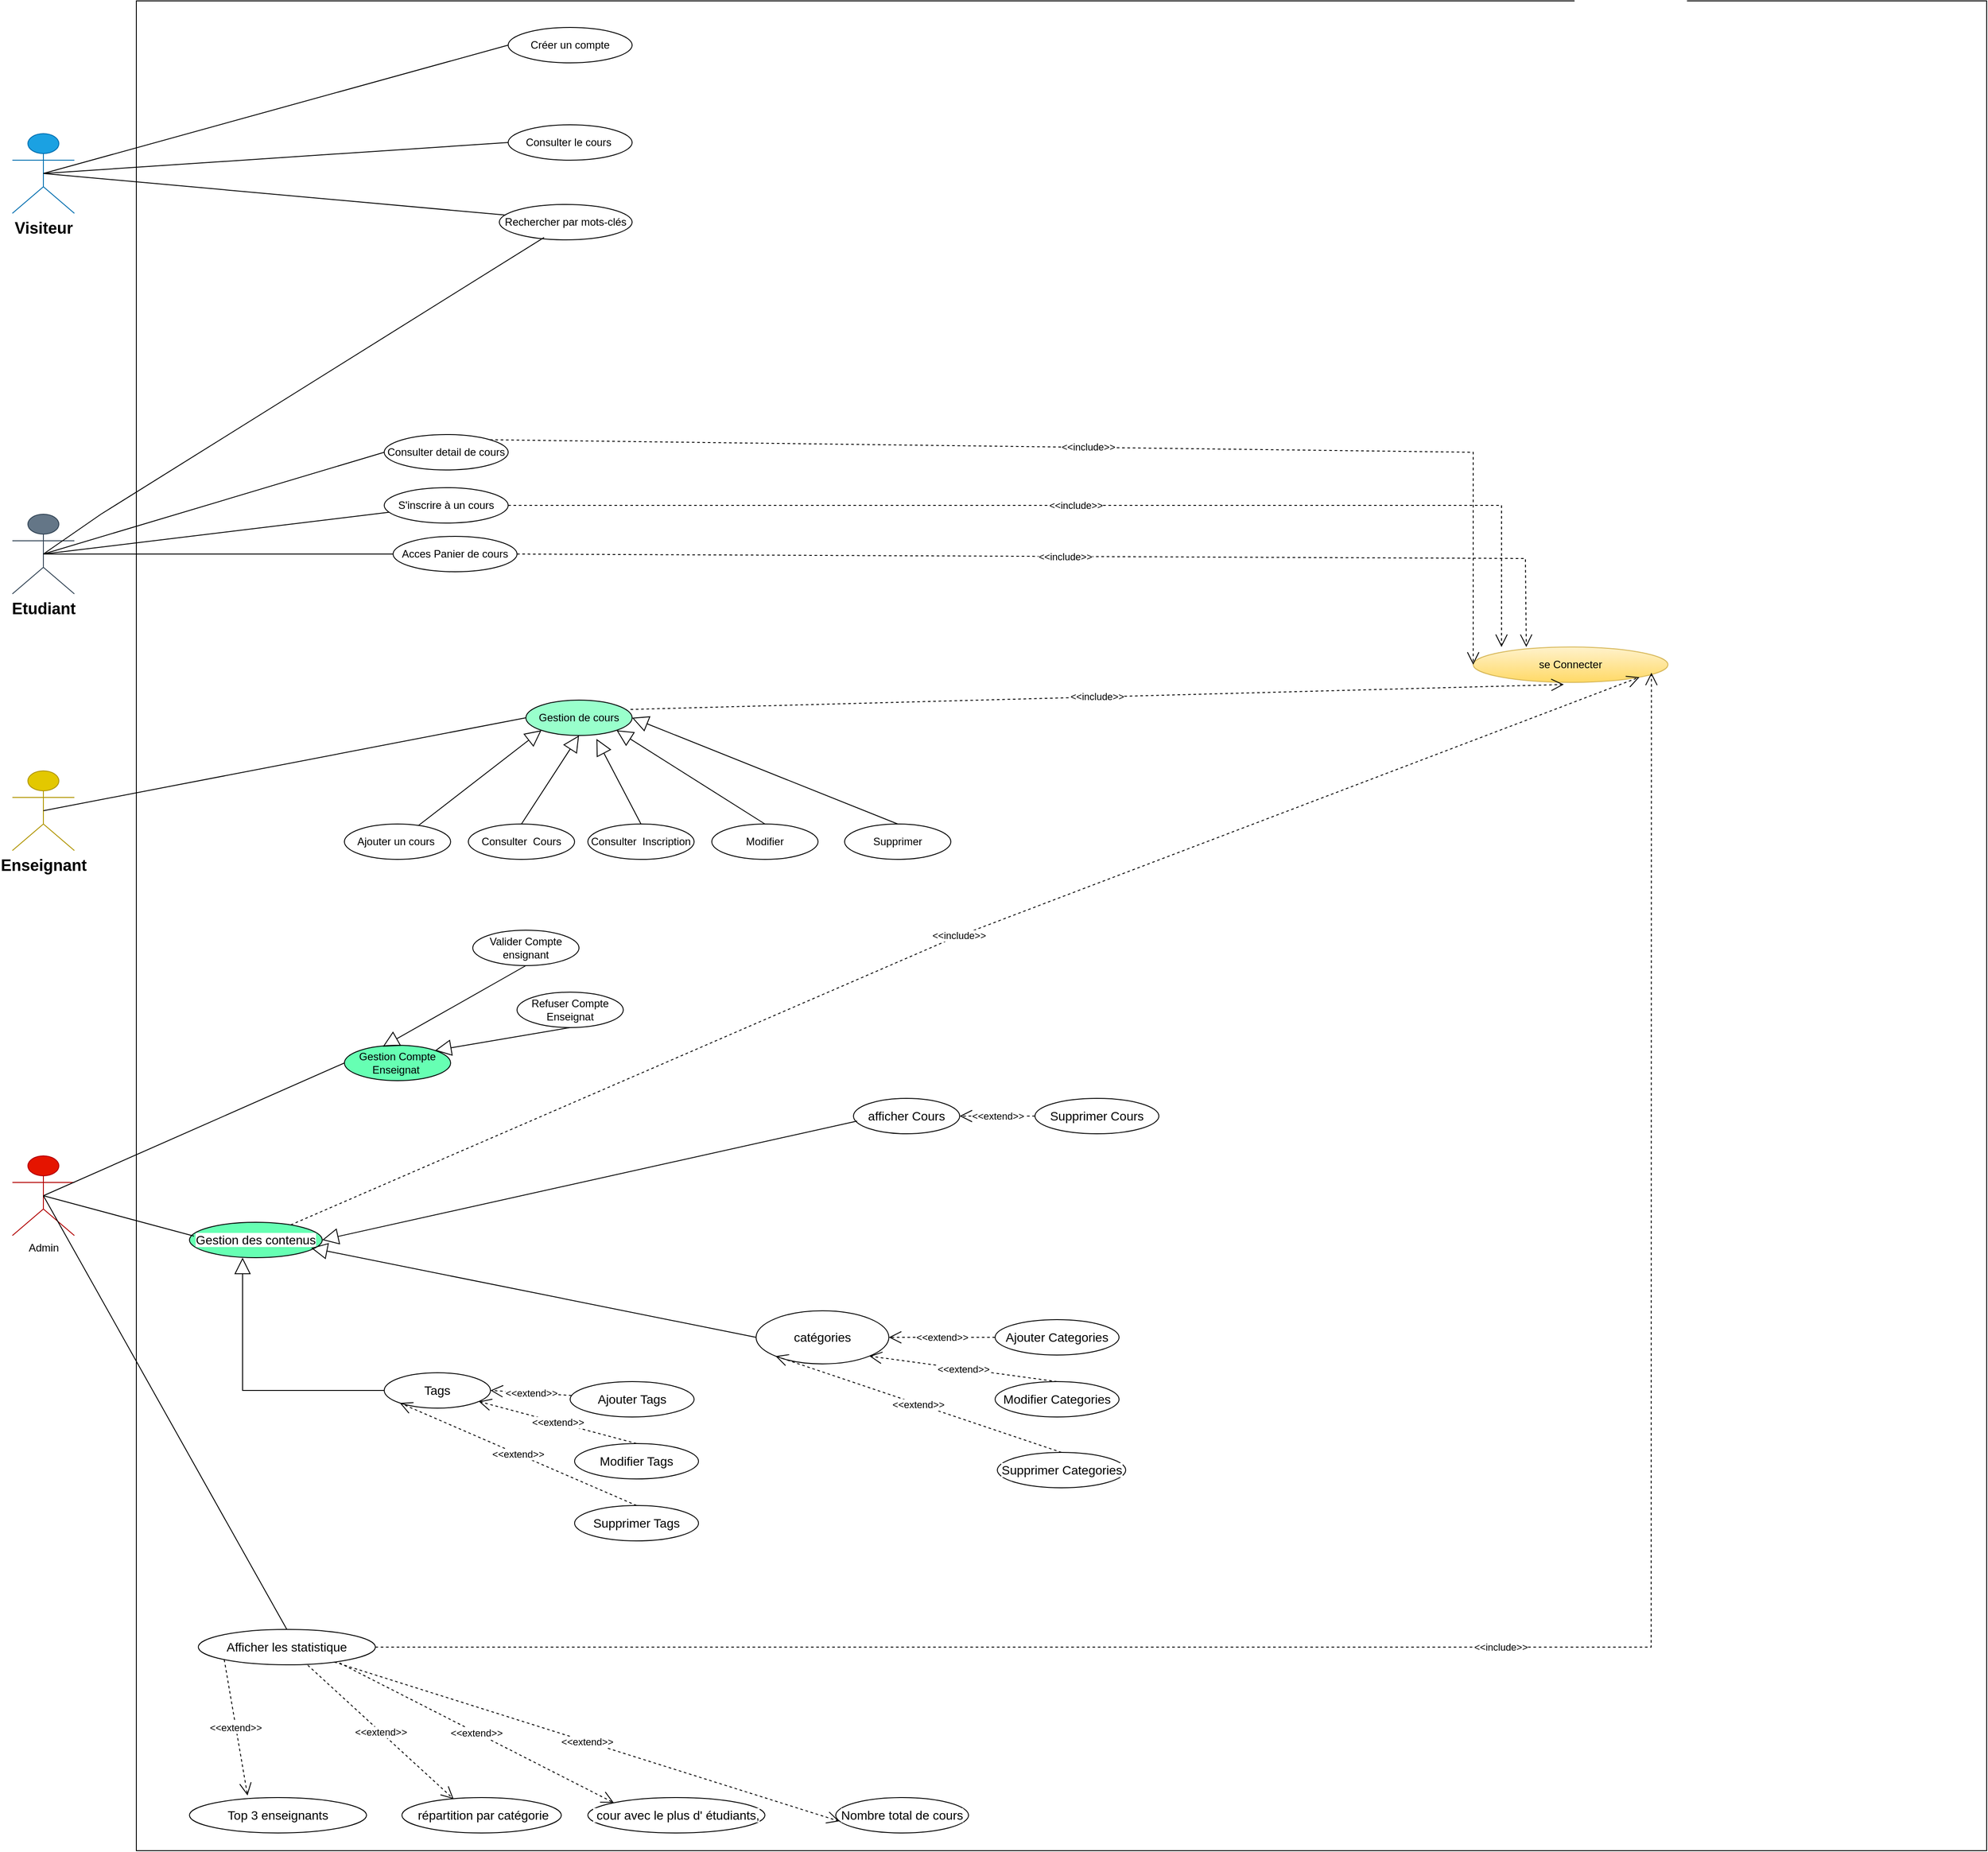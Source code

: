 <mxfile>
    <diagram id="JQPWEEREG0nAAQ0EoCUF" name="Page-1">
        <mxGraphModel dx="1007" dy="1904" grid="1" gridSize="10" guides="1" tooltips="1" connect="1" arrows="1" fold="1" page="1" pageScale="1" pageWidth="850" pageHeight="1100" background="#ffffff" math="0" shadow="0">
            <root>
                <mxCell id="0"/>
                <mxCell id="1" parent="0"/>
                <mxCell id="2" value="&lt;font style=&quot;font-size: 18px;&quot; color=&quot;#000000&quot;&gt;&lt;b&gt;Visiteur&lt;/b&gt;&lt;/font&gt;" style="shape=umlActor;verticalLabelPosition=bottom;verticalAlign=top;html=1;fillColor=#1ba1e2;strokeColor=#006EAF;fontColor=#ffffff;" parent="1" vertex="1">
                    <mxGeometry x="50" y="60" width="70" height="90" as="geometry"/>
                </mxCell>
                <mxCell id="3" value="&lt;font style=&quot;font-size: 18px;&quot; color=&quot;#000000&quot;&gt;&lt;b&gt;Enseignant&lt;/b&gt;&lt;/font&gt;" style="shape=umlActor;verticalLabelPosition=bottom;verticalAlign=top;html=1;strokeColor=#B09500;fillColor=#e3c800;fontColor=#000000;" parent="1" vertex="1">
                    <mxGeometry x="50" y="780" width="70" height="90" as="geometry"/>
                </mxCell>
                <mxCell id="4" value="&lt;font style=&quot;font-size: 18px;&quot; color=&quot;#000000&quot;&gt;&lt;b style=&quot;&quot;&gt;Etudiant&lt;/b&gt;&lt;/font&gt;" style="shape=umlActor;verticalLabelPosition=bottom;verticalAlign=top;html=1;fillColor=#647687;strokeColor=#314354;fontColor=#ffffff;" parent="1" vertex="1">
                    <mxGeometry x="50" y="490" width="70" height="90" as="geometry"/>
                </mxCell>
                <mxCell id="5" value="&lt;font color=&quot;#000000&quot;&gt;Admin&lt;/font&gt;" style="shape=umlActor;verticalLabelPosition=bottom;verticalAlign=top;html=1;fillColor=#e51400;strokeColor=#B20000;fontColor=#ffffff;" parent="1" vertex="1">
                    <mxGeometry x="50" y="1215" width="70" height="90" as="geometry"/>
                </mxCell>
                <mxCell id="6" value="" style="whiteSpace=wrap;html=1;aspect=fixed;fillColor=#FFFFFF;strokeColor=#000000;fontStyle=1" parent="1" vertex="1">
                    <mxGeometry x="190" y="-90" width="2090" height="2090" as="geometry"/>
                </mxCell>
                <mxCell id="7" value="&lt;font color=&quot;#000000&quot;&gt;Créer un compte&lt;/font&gt;" style="ellipse;whiteSpace=wrap;html=1;fillColor=#FFFFFF;strokeColor=#000000;" parent="1" vertex="1">
                    <mxGeometry x="610" y="-60" width="140" height="40" as="geometry"/>
                </mxCell>
                <mxCell id="8" value="&lt;font color=&quot;#000000&quot;&gt;Consulter le cours&amp;nbsp;&lt;/font&gt;" style="ellipse;whiteSpace=wrap;html=1;fillColor=#FFFFFF;strokeColor=#000000;" parent="1" vertex="1">
                    <mxGeometry x="610" y="50" width="140" height="40" as="geometry"/>
                </mxCell>
                <mxCell id="9" value="&lt;font color=&quot;#000000&quot;&gt;Rechercher par mots-clés&lt;/font&gt;" style="ellipse;whiteSpace=wrap;html=1;fillColor=#FFFFFF;strokeColor=#000000;" parent="1" vertex="1">
                    <mxGeometry x="600" y="140" width="150" height="40" as="geometry"/>
                </mxCell>
                <mxCell id="13" value="" style="endArrow=none;html=1;rounded=0;entryX=0;entryY=0.5;entryDx=0;entryDy=0;strokeColor=#000000;exitX=0.5;exitY=0.5;exitDx=0;exitDy=0;exitPerimeter=0;" parent="1" source="2" target="7" edge="1">
                    <mxGeometry width="50" height="50" relative="1" as="geometry">
                        <mxPoint x="220" y="90" as="sourcePoint"/>
                        <mxPoint x="420" y="170" as="targetPoint"/>
                    </mxGeometry>
                </mxCell>
                <mxCell id="14" value="" style="endArrow=none;html=1;rounded=0;entryX=0;entryY=0.5;entryDx=0;entryDy=0;strokeColor=#000000;exitX=0.5;exitY=0.5;exitDx=0;exitDy=0;exitPerimeter=0;" parent="1" source="2" target="8" edge="1">
                    <mxGeometry width="50" height="50" relative="1" as="geometry">
                        <mxPoint x="220" y="90" as="sourcePoint"/>
                        <mxPoint x="330" y="170" as="targetPoint"/>
                    </mxGeometry>
                </mxCell>
                <mxCell id="15" value="" style="endArrow=none;html=1;rounded=0;entryX=0.048;entryY=0.301;entryDx=0;entryDy=0;entryPerimeter=0;strokeColor=#000000;exitX=0.5;exitY=0.5;exitDx=0;exitDy=0;exitPerimeter=0;" parent="1" source="2" target="9" edge="1">
                    <mxGeometry width="50" height="50" relative="1" as="geometry">
                        <mxPoint x="220" y="90" as="sourcePoint"/>
                        <mxPoint x="350" y="180" as="targetPoint"/>
                    </mxGeometry>
                </mxCell>
                <mxCell id="17" value="&lt;font color=&quot;#000000&quot;&gt;Consulter detail de cours&lt;/font&gt;" style="ellipse;whiteSpace=wrap;html=1;fillColor=#FFFFFF;strokeColor=#000000;" parent="1" vertex="1">
                    <mxGeometry x="470" y="400" width="140" height="40" as="geometry"/>
                </mxCell>
                <mxCell id="18" value="&lt;font color=&quot;#000000&quot;&gt;S'inscrire à un cours&lt;/font&gt;" style="ellipse;whiteSpace=wrap;html=1;fillColor=#FFFFFF;strokeColor=#000000;" parent="1" vertex="1">
                    <mxGeometry x="470" y="460" width="140" height="40" as="geometry"/>
                </mxCell>
                <mxCell id="19" value="&lt;font color=&quot;#000000&quot;&gt;Acces Panier de cours&lt;/font&gt;" style="ellipse;whiteSpace=wrap;html=1;fillColor=#FFFFFF;strokeColor=#000000;" parent="1" vertex="1">
                    <mxGeometry x="480" y="515" width="140" height="40" as="geometry"/>
                </mxCell>
                <mxCell id="20" value="&lt;font color=&quot;#000000&quot;&gt;Gestion de cours&lt;/font&gt;" style="ellipse;whiteSpace=wrap;html=1;fillColor=#99FFCC;strokeColor=#000000;" parent="1" vertex="1">
                    <mxGeometry x="630" y="700" width="120" height="40" as="geometry"/>
                </mxCell>
                <mxCell id="21" value="&lt;font color=&quot;#000000&quot;&gt;Ajouter un cours&amp;nbsp;&lt;/font&gt;" style="ellipse;whiteSpace=wrap;html=1;fillColor=#FFFFFF;strokeColor=#000000;" parent="1" vertex="1">
                    <mxGeometry x="425" y="840" width="120" height="40" as="geometry"/>
                </mxCell>
                <mxCell id="22" value="&lt;font color=&quot;#000000&quot;&gt;Modifier&lt;/font&gt;" style="ellipse;whiteSpace=wrap;html=1;fillColor=#FFFFFF;strokeColor=#000000;" parent="1" vertex="1">
                    <mxGeometry x="840" y="840" width="120" height="40" as="geometry"/>
                </mxCell>
                <mxCell id="23" value="&lt;font color=&quot;#000000&quot;&gt;Supprimer&lt;/font&gt;" style="ellipse;whiteSpace=wrap;html=1;fillColor=#FFFFFF;strokeColor=#000000;" parent="1" vertex="1">
                    <mxGeometry x="990" y="840" width="120" height="40" as="geometry"/>
                </mxCell>
                <mxCell id="24" value="&lt;font color=&quot;#000000&quot;&gt;Consulter&amp;nbsp; Inscription&lt;/font&gt;" style="ellipse;whiteSpace=wrap;html=1;fillColor=#FFFFFF;strokeColor=#000000;" parent="1" vertex="1">
                    <mxGeometry x="700" y="840" width="120" height="40" as="geometry"/>
                </mxCell>
                <mxCell id="31" value="&lt;font color=&quot;#000000&quot;&gt;Gestion Compte Enseignat&amp;nbsp;&lt;/font&gt;" style="ellipse;whiteSpace=wrap;html=1;strokeColor=#000000;fillColor=#66FFB3;" parent="1" vertex="1">
                    <mxGeometry x="425" y="1090" width="120" height="40" as="geometry"/>
                </mxCell>
                <mxCell id="32" value="&lt;span style=&quot;font-family: &amp;quot;Nunito Sans&amp;quot;, sans-serif; font-size: 14px; text-align: left; background-color: rgb(255, 255, 255);&quot;&gt;&lt;font color=&quot;#000000&quot;&gt;Gestion des contenus&lt;/font&gt;&lt;/span&gt;" style="ellipse;whiteSpace=wrap;html=1;strokeColor=#000000;fillColor=#66FFB3;" parent="1" vertex="1">
                    <mxGeometry x="250" y="1290" width="150" height="40" as="geometry"/>
                </mxCell>
                <mxCell id="33" value="&lt;span style=&quot;font-family: &amp;quot;Nunito Sans&amp;quot;, sans-serif; font-size: 14px; text-align: left; background-color: rgb(255, 255, 255);&quot;&gt;&lt;font color=&quot;#000000&quot;&gt;afficher Cours&lt;/font&gt;&lt;/span&gt;" style="ellipse;whiteSpace=wrap;html=1;strokeColor=#000000;fillColor=#FFFFFF;" parent="1" vertex="1">
                    <mxGeometry x="1000" y="1150" width="120" height="40" as="geometry"/>
                </mxCell>
                <mxCell id="34" value="&lt;span style=&quot;font-family: &amp;quot;Nunito Sans&amp;quot;, sans-serif; font-size: 14px; text-align: left; background-color: rgb(255, 255, 255);&quot;&gt;&lt;font color=&quot;#000000&quot;&gt;&amp;nbsp;catégories&amp;nbsp;&lt;/font&gt;&lt;/span&gt;" style="ellipse;whiteSpace=wrap;html=1;strokeColor=#000000;fillColor=#FFFFFF;" parent="1" vertex="1">
                    <mxGeometry x="890" y="1390" width="150" height="60" as="geometry"/>
                </mxCell>
                <mxCell id="35" value="&lt;span style=&quot;font-family: &amp;quot;Nunito Sans&amp;quot;, sans-serif; font-size: 14px; text-align: left; background-color: rgb(255, 255, 255);&quot;&gt;&lt;font color=&quot;#000000&quot;&gt;Tags&lt;/font&gt;&lt;/span&gt;" style="ellipse;whiteSpace=wrap;html=1;strokeColor=#000000;fillColor=#FFFFFF;" parent="1" vertex="1">
                    <mxGeometry x="470" y="1460" width="120" height="40" as="geometry"/>
                </mxCell>
                <mxCell id="36" value="&lt;div style=&quot;text-align: left;&quot;&gt;&lt;span style=&quot;color: light-dark(rgb(0, 0, 0), rgb(255, 255, 255)); font-size: 14px; background-color: rgb(255, 255, 255);&quot;&gt;&lt;font face=&quot;Nunito Sans, sans-serif&quot;&gt;Afficher les statistique&lt;/font&gt;&lt;/span&gt;&lt;/div&gt;" style="ellipse;whiteSpace=wrap;html=1;strokeColor=#000000;fillColor=#FFFFFF;" parent="1" vertex="1">
                    <mxGeometry x="260" y="1750" width="200" height="40" as="geometry"/>
                </mxCell>
                <mxCell id="37" value="&lt;span style=&quot;font-family: &amp;quot;Nunito Sans&amp;quot;, sans-serif; font-size: 14px; text-align: left; background-color: rgb(255, 255, 255);&quot;&gt;&lt;font color=&quot;#000000&quot;&gt;Nombre total de cours&lt;/font&gt;&lt;/span&gt;" style="ellipse;whiteSpace=wrap;html=1;strokeColor=#000000;fillColor=#FFFFFF;" parent="1" vertex="1">
                    <mxGeometry x="980" y="1940" width="150" height="40" as="geometry"/>
                </mxCell>
                <mxCell id="38" value="&lt;span style=&quot;font-family: &amp;quot;Nunito Sans&amp;quot;, sans-serif; font-size: 14px; text-align: left; background-color: rgb(255, 255, 255);&quot;&gt;&lt;font color=&quot;#000000&quot;&gt;&amp;nbsp;répartition par catégorie&lt;/font&gt;&lt;/span&gt;" style="ellipse;whiteSpace=wrap;html=1;strokeColor=#000000;fillColor=#FFFFFF;" parent="1" vertex="1">
                    <mxGeometry x="490" y="1940" width="180" height="40" as="geometry"/>
                </mxCell>
                <mxCell id="39" value="&lt;span style=&quot;font-family: &amp;quot;Nunito Sans&amp;quot;, sans-serif; font-size: 14px; text-align: left; background-color: rgb(255, 255, 255);&quot;&gt;&lt;font color=&quot;#000000&quot;&gt;&amp;nbsp;cour avec le plus d' étudiants,&lt;/font&gt;&lt;/span&gt;" style="ellipse;whiteSpace=wrap;html=1;strokeColor=#000000;fillColor=#FFFFFF;" parent="1" vertex="1">
                    <mxGeometry x="700" y="1940" width="200" height="40" as="geometry"/>
                </mxCell>
                <mxCell id="40" value="&lt;span style=&quot;font-family: &amp;quot;Nunito Sans&amp;quot;, sans-serif; font-size: 14px; text-align: left; background-color: rgb(255, 255, 255);&quot;&gt;&lt;font color=&quot;#000000&quot;&gt;Top 3 enseignants&lt;/font&gt;&lt;/span&gt;" style="ellipse;whiteSpace=wrap;html=1;strokeColor=#000000;fillColor=#FFFFFF;" parent="1" vertex="1">
                    <mxGeometry x="250" y="1940" width="200" height="40" as="geometry"/>
                </mxCell>
                <mxCell id="41" value="&lt;div style=&quot;text-align: left;&quot;&gt;&lt;font color=&quot;#000000&quot; face=&quot;Nunito Sans, sans-serif&quot;&gt;&lt;span style=&quot;font-size: 14px; background-color: rgb(255, 255, 255);&quot;&gt;Supprimer Cours&lt;/span&gt;&lt;/font&gt;&lt;/div&gt;" style="ellipse;whiteSpace=wrap;html=1;strokeColor=#000000;fillColor=#FFFFFF;" parent="1" vertex="1">
                    <mxGeometry x="1205" y="1150" width="140" height="40" as="geometry"/>
                </mxCell>
                <mxCell id="42" value="" style="endArrow=none;html=1;rounded=0;entryX=0;entryY=0.5;entryDx=0;entryDy=0;strokeColor=#000000;exitX=0.5;exitY=0.5;exitDx=0;exitDy=0;exitPerimeter=0;" parent="1" source="5" target="31" edge="1">
                    <mxGeometry width="50" height="50" relative="1" as="geometry">
                        <mxPoint x="190" y="1270" as="sourcePoint"/>
                        <mxPoint x="260" y="1220" as="targetPoint"/>
                        <Array as="points"/>
                    </mxGeometry>
                </mxCell>
                <mxCell id="43" value="" style="endArrow=none;html=1;rounded=0;entryX=0.034;entryY=0.391;entryDx=0;entryDy=0;entryPerimeter=0;strokeColor=#000000;exitX=0.5;exitY=0.5;exitDx=0;exitDy=0;exitPerimeter=0;" parent="1" source="5" target="32" edge="1">
                    <mxGeometry width="50" height="50" relative="1" as="geometry">
                        <mxPoint x="190" y="1270" as="sourcePoint"/>
                        <mxPoint x="270" y="1220" as="targetPoint"/>
                    </mxGeometry>
                </mxCell>
                <mxCell id="44" value="" style="endArrow=none;html=1;rounded=0;entryX=0.5;entryY=0;entryDx=0;entryDy=0;strokeColor=#000000;exitX=0.5;exitY=0.5;exitDx=0;exitDy=0;exitPerimeter=0;" parent="1" source="5" target="36" edge="1">
                    <mxGeometry width="50" height="50" relative="1" as="geometry">
                        <mxPoint x="190" y="1270" as="sourcePoint"/>
                        <mxPoint x="265" y="1316" as="targetPoint"/>
                        <Array as="points"/>
                    </mxGeometry>
                </mxCell>
                <mxCell id="45" value="&lt;font style=&quot;background-color: rgb(255, 255, 255);&quot; color=&quot;#000000&quot;&gt;&amp;lt;&amp;lt;extend&amp;gt;&amp;gt;&lt;/font&gt;" style="endArrow=open;endSize=12;dashed=1;html=1;rounded=0;entryX=0.027;entryY=0.669;entryDx=0;entryDy=0;entryPerimeter=0;strokeColor=#000000;" parent="1" source="36" target="37" edge="1">
                    <mxGeometry width="160" relative="1" as="geometry">
                        <mxPoint x="380" y="1750" as="sourcePoint"/>
                        <mxPoint x="540" y="1750" as="targetPoint"/>
                    </mxGeometry>
                </mxCell>
                <mxCell id="46" value="&lt;font style=&quot;background-color: rgb(255, 255, 255);&quot; color=&quot;#000000&quot;&gt;&amp;lt;&amp;lt;extend&amp;gt;&amp;gt;&lt;/font&gt;" style="endArrow=open;endSize=12;dashed=1;html=1;rounded=0;strokeColor=#000000;exitX=0.618;exitY=1.011;exitDx=0;exitDy=0;exitPerimeter=0;entryX=0.324;entryY=0.04;entryDx=0;entryDy=0;entryPerimeter=0;" parent="1" source="36" target="38" edge="1">
                    <mxGeometry width="160" relative="1" as="geometry">
                        <mxPoint x="380" y="1780" as="sourcePoint"/>
                        <mxPoint x="496" y="1958" as="targetPoint"/>
                    </mxGeometry>
                </mxCell>
                <mxCell id="47" value="&lt;font style=&quot;background-color: rgb(255, 255, 255);&quot; color=&quot;#000000&quot;&gt;&amp;lt;&amp;lt;extend&amp;gt;&amp;gt;&lt;/font&gt;" style="endArrow=open;endSize=12;dashed=1;html=1;rounded=0;entryX=0;entryY=0;entryDx=0;entryDy=0;exitX=0.797;exitY=0.947;exitDx=0;exitDy=0;exitPerimeter=0;strokeColor=#000000;" parent="1" source="36" target="39" edge="1">
                    <mxGeometry width="160" relative="1" as="geometry">
                        <mxPoint x="470" y="1720" as="sourcePoint"/>
                        <mxPoint x="556" y="1768" as="targetPoint"/>
                        <Array as="points"/>
                    </mxGeometry>
                </mxCell>
                <mxCell id="48" value="&lt;font style=&quot;background-color: rgb(255, 255, 255);&quot; color=&quot;#000000&quot;&gt;&amp;lt;&amp;lt;extend&amp;gt;&amp;gt;&lt;/font&gt;" style="endArrow=open;endSize=12;dashed=1;html=1;rounded=0;entryX=0.328;entryY=-0.06;entryDx=0;entryDy=0;strokeColor=#000000;entryPerimeter=0;exitX=0;exitY=1;exitDx=0;exitDy=0;" parent="1" source="36" target="40" edge="1">
                    <mxGeometry width="160" relative="1" as="geometry">
                        <mxPoint x="455" y="1729" as="sourcePoint"/>
                        <mxPoint x="550" y="1820" as="targetPoint"/>
                    </mxGeometry>
                </mxCell>
                <mxCell id="49" value="" style="endArrow=block;endSize=16;endFill=0;html=1;rounded=0;entryX=1;entryY=0.5;entryDx=0;entryDy=0;exitX=0.035;exitY=0.641;exitDx=0;exitDy=0;exitPerimeter=0;strokeColor=#000000;" parent="1" source="33" target="32" edge="1">
                    <mxGeometry width="160" relative="1" as="geometry">
                        <mxPoint x="270" y="1390" as="sourcePoint"/>
                        <mxPoint x="430" y="1390" as="targetPoint"/>
                    </mxGeometry>
                </mxCell>
                <mxCell id="50" value="" style="endArrow=block;endSize=16;endFill=0;html=1;rounded=0;entryX=0.916;entryY=0.724;entryDx=0;entryDy=0;exitX=0;exitY=0.5;exitDx=0;exitDy=0;entryPerimeter=0;strokeColor=#000000;" parent="1" source="34" target="32" edge="1">
                    <mxGeometry width="160" relative="1" as="geometry">
                        <mxPoint x="494" y="1276" as="sourcePoint"/>
                        <mxPoint x="410" y="1320" as="targetPoint"/>
                    </mxGeometry>
                </mxCell>
                <mxCell id="51" value="" style="endArrow=block;endSize=16;endFill=0;html=1;rounded=0;entryX=0.4;entryY=1;entryDx=0;entryDy=0;exitX=0;exitY=0.5;exitDx=0;exitDy=0;entryPerimeter=0;strokeColor=#000000;" parent="1" source="35" target="32" edge="1">
                    <mxGeometry width="160" relative="1" as="geometry">
                        <mxPoint x="490" y="1340" as="sourcePoint"/>
                        <mxPoint x="397" y="1329" as="targetPoint"/>
                        <Array as="points">
                            <mxPoint x="310" y="1480"/>
                        </Array>
                    </mxGeometry>
                </mxCell>
                <mxCell id="53" value="" style="endArrow=none;html=1;rounded=0;entryX=0.337;entryY=0.932;entryDx=0;entryDy=0;entryPerimeter=0;strokeColor=#000000;exitX=0.5;exitY=0.5;exitDx=0;exitDy=0;exitPerimeter=0;" parent="1" source="4" target="9" edge="1">
                    <mxGeometry width="50" height="50" relative="1" as="geometry">
                        <mxPoint x="170" y="540" as="sourcePoint"/>
                        <mxPoint x="520" y="420" as="targetPoint"/>
                        <Array as="points">
                            <mxPoint x="150" y="490"/>
                        </Array>
                    </mxGeometry>
                </mxCell>
                <mxCell id="55" value="" style="endArrow=block;endSize=16;endFill=0;html=1;rounded=0;entryX=1;entryY=1;entryDx=0;entryDy=0;exitX=0.5;exitY=0;exitDx=0;exitDy=0;strokeColor=#000000;" parent="1" source="22" target="20" edge="1">
                    <mxGeometry width="160" relative="1" as="geometry">
                        <mxPoint x="669" y="746" as="sourcePoint"/>
                        <mxPoint x="585" y="790" as="targetPoint"/>
                    </mxGeometry>
                </mxCell>
                <mxCell id="56" value="" style="endArrow=block;endSize=16;endFill=0;html=1;rounded=0;exitX=0.5;exitY=0;exitDx=0;exitDy=0;strokeColor=#000000;entryX=1;entryY=0.5;entryDx=0;entryDy=0;" parent="1" source="23" edge="1" target="20">
                    <mxGeometry width="160" relative="1" as="geometry">
                        <mxPoint x="715" y="760" as="sourcePoint"/>
                        <mxPoint x="605" y="800" as="targetPoint"/>
                    </mxGeometry>
                </mxCell>
                <mxCell id="57" value="" style="endArrow=block;endSize=16;endFill=0;html=1;rounded=0;entryX=0.664;entryY=1.096;entryDx=0;entryDy=0;entryPerimeter=0;strokeColor=#000000;exitX=0.5;exitY=0;exitDx=0;exitDy=0;" parent="1" source="24" target="20" edge="1">
                    <mxGeometry width="160" relative="1" as="geometry">
                        <mxPoint x="705" y="850" as="sourcePoint"/>
                        <mxPoint x="615" y="810" as="targetPoint"/>
                    </mxGeometry>
                </mxCell>
                <mxCell id="64" value="&lt;font style=&quot;background-color: rgb(255, 255, 255);&quot; color=&quot;#000000&quot;&gt;&amp;lt;&amp;lt;extend&amp;gt;&amp;gt;&lt;/font&gt;" style="endArrow=open;endSize=12;dashed=1;html=1;rounded=0;strokeColor=#000000;" parent="1" source="41" target="33" edge="1">
                    <mxGeometry width="160" relative="1" as="geometry">
                        <mxPoint x="757" y="1310" as="sourcePoint"/>
                        <mxPoint x="605" y="1283" as="targetPoint"/>
                    </mxGeometry>
                </mxCell>
                <mxCell id="65" value="" style="endArrow=none;html=1;rounded=0;entryX=0;entryY=0.5;entryDx=0;entryDy=0;strokeColor=#000000;exitX=0.5;exitY=0.5;exitDx=0;exitDy=0;exitPerimeter=0;" parent="1" source="3" target="20" edge="1">
                    <mxGeometry width="50" height="50" relative="1" as="geometry">
                        <mxPoint x="160" y="840" as="sourcePoint"/>
                        <mxPoint x="210" y="790" as="targetPoint"/>
                    </mxGeometry>
                </mxCell>
                <mxCell id="67" value="" style="endArrow=none;html=1;rounded=0;entryX=0;entryY=0.5;entryDx=0;entryDy=0;strokeColor=#000000;exitX=0.5;exitY=0.5;exitDx=0;exitDy=0;exitPerimeter=0;" parent="1" source="4" target="17" edge="1">
                    <mxGeometry width="50" height="50" relative="1" as="geometry">
                        <mxPoint x="170" y="540" as="sourcePoint"/>
                        <mxPoint x="230" y="550" as="targetPoint"/>
                    </mxGeometry>
                </mxCell>
                <mxCell id="68" value="" style="endArrow=none;html=1;rounded=0;strokeColor=#000000;exitX=0.5;exitY=0.5;exitDx=0;exitDy=0;exitPerimeter=0;" parent="1" source="4" target="18" edge="1">
                    <mxGeometry width="50" height="50" relative="1" as="geometry">
                        <mxPoint x="170" y="540" as="sourcePoint"/>
                        <mxPoint x="320" y="518" as="targetPoint"/>
                    </mxGeometry>
                </mxCell>
                <mxCell id="69" value="" style="endArrow=none;html=1;rounded=0;entryX=0;entryY=0.5;entryDx=0;entryDy=0;strokeColor=#000000;exitX=0.5;exitY=0.5;exitDx=0;exitDy=0;exitPerimeter=0;" parent="1" source="4" target="19" edge="1">
                    <mxGeometry width="50" height="50" relative="1" as="geometry">
                        <mxPoint x="170" y="540" as="sourcePoint"/>
                        <mxPoint x="328" y="584" as="targetPoint"/>
                    </mxGeometry>
                </mxCell>
                <mxCell id="70" value="&lt;font color=&quot;#000000&quot;&gt;se Connecter&lt;/font&gt;" style="ellipse;whiteSpace=wrap;html=1;strokeColor=#d6b656;fillColor=#fff2cc;gradientColor=#ffd966;" parent="1" vertex="1">
                    <mxGeometry x="1700" y="640" width="220" height="40" as="geometry"/>
                </mxCell>
                <mxCell id="72" value="&lt;font style=&quot;background-color: rgb(255, 255, 255);&quot; color=&quot;#000000&quot;&gt;&amp;lt;&amp;lt;include&amp;gt;&amp;gt;&lt;/font&gt;" style="endArrow=open;endSize=12;dashed=1;html=1;rounded=0;exitX=1;exitY=0;exitDx=0;exitDy=0;strokeColor=#000000;entryX=0;entryY=0.5;entryDx=0;entryDy=0;" parent="1" source="17" target="70" edge="1">
                    <mxGeometry width="160" relative="1" as="geometry">
                        <mxPoint x="700" y="432.5" as="sourcePoint"/>
                        <mxPoint x="1700" y="650" as="targetPoint"/>
                        <Array as="points">
                            <mxPoint x="1700" y="420"/>
                        </Array>
                    </mxGeometry>
                </mxCell>
                <mxCell id="73" value="&lt;font style=&quot;background-color: rgb(255, 255, 255);&quot; color=&quot;#000000&quot;&gt;&amp;lt;&amp;lt;include&amp;gt;&amp;gt;&lt;/font&gt;" style="endArrow=open;endSize=12;dashed=1;html=1;rounded=0;strokeColor=#000000;" parent="1" source="18" edge="1">
                    <mxGeometry width="160" relative="1" as="geometry">
                        <mxPoint x="412" y="496" as="sourcePoint"/>
                        <mxPoint x="1732" y="640" as="targetPoint"/>
                        <Array as="points">
                            <mxPoint x="1732" y="480"/>
                        </Array>
                    </mxGeometry>
                </mxCell>
                <mxCell id="74" value="&lt;font style=&quot;background-color: rgb(255, 255, 255);&quot; color=&quot;#000000&quot;&gt;&amp;lt;&amp;lt;include&amp;gt;&amp;gt;&lt;/font&gt;" style="endArrow=open;endSize=12;dashed=1;html=1;rounded=0;exitX=1;exitY=0.5;exitDx=0;exitDy=0;strokeColor=#000000;" parent="1" source="19" edge="1">
                    <mxGeometry width="160" relative="1" as="geometry">
                        <mxPoint x="498" y="569" as="sourcePoint"/>
                        <mxPoint x="1760" y="640" as="targetPoint"/>
                        <Array as="points">
                            <mxPoint x="1759" y="540"/>
                        </Array>
                    </mxGeometry>
                </mxCell>
                <mxCell id="75" value="&lt;font style=&quot;background-color: rgb(255, 255, 255);&quot; color=&quot;#000000&quot;&gt;&amp;lt;&amp;lt;include&amp;gt;&amp;gt;&lt;/font&gt;" style="endArrow=open;endSize=12;dashed=1;html=1;rounded=0;entryX=0.465;entryY=1.06;entryDx=0;entryDy=0;exitX=0.985;exitY=0.264;exitDx=0;exitDy=0;entryPerimeter=0;strokeColor=#000000;exitPerimeter=0;" parent="1" source="20" target="70" edge="1">
                    <mxGeometry width="160" relative="1" as="geometry">
                        <mxPoint x="430" y="640" as="sourcePoint"/>
                        <mxPoint x="1189" y="460" as="targetPoint"/>
                    </mxGeometry>
                </mxCell>
                <mxCell id="77" value="&lt;font style=&quot;background-color: rgb(255, 255, 255);&quot; color=&quot;#000000&quot;&gt;&amp;lt;&amp;lt;include&amp;gt;&amp;gt;&lt;/font&gt;" style="endArrow=open;endSize=12;dashed=1;html=1;rounded=0;entryX=1;entryY=1;entryDx=0;entryDy=0;strokeColor=#000000;" parent="1" source="32" target="70" edge="1">
                    <mxGeometry width="160" relative="1" as="geometry">
                        <mxPoint x="372" y="1206" as="sourcePoint"/>
                        <mxPoint x="1297" y="458" as="targetPoint"/>
                        <Array as="points">
                            <mxPoint x="1110" y="970"/>
                        </Array>
                    </mxGeometry>
                </mxCell>
                <mxCell id="78" value="&lt;span style=&quot;background-color: rgb(255, 255, 255);&quot;&gt;&lt;font color=&quot;#000000&quot;&gt;&amp;lt;&amp;lt;include&amp;gt;&amp;gt;&lt;/font&gt;&lt;/span&gt;" style="endArrow=open;endSize=12;dashed=1;html=1;rounded=0;entryX=0.915;entryY=0.727;entryDx=0;entryDy=0;entryPerimeter=0;exitX=1;exitY=0.5;exitDx=0;exitDy=0;strokeColor=#000000;" parent="1" source="36" target="70" edge="1">
                    <mxGeometry width="160" relative="1" as="geometry">
                        <mxPoint x="440" y="1740.929" as="sourcePoint"/>
                        <mxPoint x="1324" y="631" as="targetPoint"/>
                        <Array as="points">
                            <mxPoint x="1901" y="1770"/>
                        </Array>
                    </mxGeometry>
                </mxCell>
                <mxCell id="80" value="&lt;div style=&quot;text-align: left;&quot;&gt;&lt;span style=&quot;color: light-dark(rgb(0, 0, 0), rgb(255, 255, 255)); font-size: 14px; background-color: rgb(255, 255, 255);&quot;&gt;&lt;font face=&quot;Nunito Sans, sans-serif&quot;&gt;Ajouter Categories&lt;/font&gt;&lt;/span&gt;&lt;/div&gt;" style="ellipse;whiteSpace=wrap;html=1;strokeColor=#000000;fillColor=#FFFFFF;" parent="1" vertex="1">
                    <mxGeometry x="1160" y="1400" width="140" height="40" as="geometry"/>
                </mxCell>
                <mxCell id="81" value="&lt;div style=&quot;text-align: left;&quot;&gt;&lt;span style=&quot;color: light-dark(rgb(0, 0, 0), rgb(255, 255, 255)); font-size: 14px; background-color: rgb(255, 255, 255);&quot;&gt;&lt;font face=&quot;Nunito Sans, sans-serif&quot;&gt;Modifier Categories&lt;/font&gt;&lt;/span&gt;&lt;/div&gt;" style="ellipse;whiteSpace=wrap;html=1;strokeColor=#000000;fillColor=#FFFFFF;" parent="1" vertex="1">
                    <mxGeometry x="1160" y="1470" width="140" height="40" as="geometry"/>
                </mxCell>
                <mxCell id="82" value="&lt;div style=&quot;text-align: left;&quot;&gt;&lt;span style=&quot;color: light-dark(rgb(0, 0, 0), rgb(255, 255, 255)); font-size: 14px; background-color: rgb(255, 255, 255);&quot;&gt;&lt;font face=&quot;Nunito Sans, sans-serif&quot;&gt;Supprimer Categories&lt;/font&gt;&lt;/span&gt;&lt;/div&gt;" style="ellipse;whiteSpace=wrap;html=1;strokeColor=#000000;fillColor=#FFFFFF;" parent="1" vertex="1">
                    <mxGeometry x="1162.5" y="1550" width="145" height="40" as="geometry"/>
                </mxCell>
                <mxCell id="83" value="&lt;font style=&quot;background-color: rgb(255, 255, 255);&quot; color=&quot;#000000&quot;&gt;&amp;lt;&amp;lt;extend&amp;gt;&amp;gt;&lt;/font&gt;" style="endArrow=open;endSize=12;dashed=1;html=1;rounded=0;entryX=1;entryY=0.5;entryDx=0;entryDy=0;strokeColor=#000000;exitX=0;exitY=0.5;exitDx=0;exitDy=0;" parent="1" target="34" edge="1" source="80">
                    <mxGeometry width="160" relative="1" as="geometry">
                        <mxPoint x="620" y="1350" as="sourcePoint"/>
                        <mxPoint x="605" y="1278" as="targetPoint"/>
                    </mxGeometry>
                </mxCell>
                <mxCell id="84" value="&lt;font style=&quot;background-color: rgb(255, 255, 255);&quot; color=&quot;#000000&quot;&gt;&amp;lt;&amp;lt;extend&amp;gt;&amp;gt;&lt;/font&gt;" style="endArrow=open;endSize=12;dashed=1;html=1;rounded=0;exitX=0.5;exitY=0;exitDx=0;exitDy=0;strokeColor=#000000;entryX=1;entryY=1;entryDx=0;entryDy=0;" parent="1" source="81" target="34" edge="1">
                    <mxGeometry width="160" relative="1" as="geometry">
                        <mxPoint x="630" y="1360" as="sourcePoint"/>
                        <mxPoint x="550" y="1390" as="targetPoint"/>
                    </mxGeometry>
                </mxCell>
                <mxCell id="85" value="&lt;font style=&quot;background-color: rgb(255, 255, 255);&quot; color=&quot;#000000&quot;&gt;&amp;lt;&amp;lt;extend&amp;gt;&amp;gt;&lt;/font&gt;" style="endArrow=open;endSize=12;dashed=1;html=1;rounded=0;exitX=0.5;exitY=0;exitDx=0;exitDy=0;entryX=0;entryY=1;entryDx=0;entryDy=0;strokeColor=#000000;" parent="1" source="82" target="34" edge="1">
                    <mxGeometry width="160" relative="1" as="geometry">
                        <mxPoint x="674" y="1423" as="sourcePoint"/>
                        <mxPoint x="560" y="1400" as="targetPoint"/>
                    </mxGeometry>
                </mxCell>
                <mxCell id="86" value="&lt;div style=&quot;text-align: left;&quot;&gt;&lt;span style=&quot;color: light-dark(rgb(0, 0, 0), rgb(255, 255, 255)); font-size: 14px; background-color: rgb(255, 255, 255);&quot;&gt;&lt;font face=&quot;Nunito Sans, sans-serif&quot;&gt;Ajouter Tags&lt;/font&gt;&lt;/span&gt;&lt;/div&gt;" style="ellipse;whiteSpace=wrap;html=1;strokeColor=#000000;fillColor=#FFFFFF;" parent="1" vertex="1">
                    <mxGeometry x="680" y="1470" width="140" height="40" as="geometry"/>
                </mxCell>
                <mxCell id="87" value="&lt;div style=&quot;text-align: left;&quot;&gt;&lt;span style=&quot;color: light-dark(rgb(0, 0, 0), rgb(255, 255, 255)); font-size: 14px; background-color: rgb(255, 255, 255);&quot;&gt;&lt;font face=&quot;Nunito Sans, sans-serif&quot;&gt;Modifier Tags&lt;/font&gt;&lt;/span&gt;&lt;/div&gt;" style="ellipse;whiteSpace=wrap;html=1;strokeColor=#000000;fillColor=#FFFFFF;" parent="1" vertex="1">
                    <mxGeometry x="685" y="1540" width="140" height="40" as="geometry"/>
                </mxCell>
                <mxCell id="88" value="&lt;div style=&quot;text-align: left;&quot;&gt;&lt;span style=&quot;color: light-dark(rgb(0, 0, 0), rgb(255, 255, 255)); font-size: 14px; background-color: rgb(255, 255, 255);&quot;&gt;&lt;font face=&quot;Nunito Sans, sans-serif&quot;&gt;Supprimer Tags&lt;/font&gt;&lt;/span&gt;&lt;/div&gt;" style="ellipse;whiteSpace=wrap;html=1;strokeColor=#000000;fillColor=#FFFFFF;" parent="1" vertex="1">
                    <mxGeometry x="685" y="1610" width="140" height="40" as="geometry"/>
                </mxCell>
                <mxCell id="89" value="&lt;font style=&quot;background-color: rgb(255, 255, 255);&quot; color=&quot;#000000&quot;&gt;&amp;lt;&amp;lt;extend&amp;gt;&amp;gt;&lt;/font&gt;" style="endArrow=open;endSize=12;dashed=1;html=1;rounded=0;strokeColor=#000000;entryX=1;entryY=0.5;entryDx=0;entryDy=0;" parent="1" source="86" edge="1" target="35">
                    <mxGeometry width="160" relative="1" as="geometry">
                        <mxPoint x="621" y="1452" as="sourcePoint"/>
                        <mxPoint x="470" y="1500" as="targetPoint"/>
                    </mxGeometry>
                </mxCell>
                <mxCell id="90" value="&lt;font style=&quot;background-color: rgb(255, 255, 255);&quot; color=&quot;#000000&quot;&gt;&amp;lt;&amp;lt;extend&amp;gt;&amp;gt;&lt;/font&gt;" style="endArrow=open;endSize=12;dashed=1;html=1;rounded=0;exitX=0.5;exitY=0;exitDx=0;exitDy=0;strokeColor=#000000;" parent="1" source="87" target="35" edge="1">
                    <mxGeometry width="160" relative="1" as="geometry">
                        <mxPoint x="560" y="1510" as="sourcePoint"/>
                        <mxPoint x="480" y="1510" as="targetPoint"/>
                    </mxGeometry>
                </mxCell>
                <mxCell id="91" value="&lt;font style=&quot;background-color: rgb(255, 255, 255);&quot; color=&quot;#000000&quot;&gt;&amp;lt;&amp;lt;extend&amp;gt;&amp;gt;&lt;/font&gt;" style="endArrow=open;endSize=12;dashed=1;html=1;rounded=0;exitX=0.5;exitY=0;exitDx=0;exitDy=0;entryX=0;entryY=1;entryDx=0;entryDy=0;strokeColor=#000000;" parent="1" source="88" target="35" edge="1">
                    <mxGeometry width="160" relative="1" as="geometry">
                        <mxPoint x="520" y="1560" as="sourcePoint"/>
                        <mxPoint x="466" y="1536" as="targetPoint"/>
                    </mxGeometry>
                </mxCell>
                <mxCell id="92" value="&lt;font color=&quot;#000000&quot;&gt;Valider Compte ensignant&lt;/font&gt;" style="ellipse;whiteSpace=wrap;html=1;strokeColor=#000000;fillColor=#FFFFFF;" parent="1" vertex="1">
                    <mxGeometry x="570" y="960" width="120" height="40" as="geometry"/>
                </mxCell>
                <mxCell id="93" value="&lt;font color=&quot;#000000&quot;&gt;Refuser Compte Enseignat&lt;/font&gt;" style="ellipse;whiteSpace=wrap;html=1;strokeColor=#000000;fillColor=#FFFFFF;" parent="1" vertex="1">
                    <mxGeometry x="620" y="1030" width="120" height="40" as="geometry"/>
                </mxCell>
                <mxCell id="94" value="" style="endArrow=block;endSize=16;endFill=0;html=1;rounded=0;entryX=0.361;entryY=0.042;entryDx=0;entryDy=0;exitX=0.5;exitY=1;exitDx=0;exitDy=0;entryPerimeter=0;strokeColor=#000000;" parent="1" source="92" target="31" edge="1">
                    <mxGeometry width="160" relative="1" as="geometry">
                        <mxPoint x="460" y="1116" as="sourcePoint"/>
                        <mxPoint x="376" y="1160" as="targetPoint"/>
                        <Array as="points"/>
                    </mxGeometry>
                </mxCell>
                <mxCell id="95" value="" style="endArrow=block;endSize=16;endFill=0;html=1;rounded=0;entryX=1;entryY=0;entryDx=0;entryDy=0;exitX=0.5;exitY=1;exitDx=0;exitDy=0;strokeColor=#000000;" parent="1" source="93" target="31" edge="1">
                    <mxGeometry width="160" relative="1" as="geometry">
                        <mxPoint x="480" y="1120" as="sourcePoint"/>
                        <mxPoint x="380" y="1172" as="targetPoint"/>
                    </mxGeometry>
                </mxCell>
                <mxCell id="96" value="&lt;font color=&quot;#000000&quot;&gt;Consulter&amp;nbsp; Cours&lt;/font&gt;" style="ellipse;whiteSpace=wrap;html=1;fillColor=#FFFFFF;strokeColor=#000000;" parent="1" vertex="1">
                    <mxGeometry x="565" y="840" width="120" height="40" as="geometry"/>
                </mxCell>
                <mxCell id="97" value="" style="endArrow=block;endSize=16;endFill=0;html=1;rounded=0;entryX=0.5;entryY=1;entryDx=0;entryDy=0;strokeColor=#000000;exitX=0.5;exitY=0;exitDx=0;exitDy=0;" parent="1" source="96" target="20" edge="1">
                    <mxGeometry width="160" relative="1" as="geometry">
                        <mxPoint x="715" y="860" as="sourcePoint"/>
                        <mxPoint x="584.52" y="827.64" as="targetPoint"/>
                    </mxGeometry>
                </mxCell>
                <mxCell id="98" value="" style="endArrow=block;endSize=16;endFill=0;html=1;rounded=0;entryX=0;entryY=1;entryDx=0;entryDy=0;strokeColor=#000000;" parent="1" source="21" target="20" edge="1">
                    <mxGeometry width="160" relative="1" as="geometry">
                        <mxPoint x="705" y="920" as="sourcePoint"/>
                        <mxPoint x="555" y="830" as="targetPoint"/>
                    </mxGeometry>
                </mxCell>
            </root>
        </mxGraphModel>
    </diagram>
</mxfile>